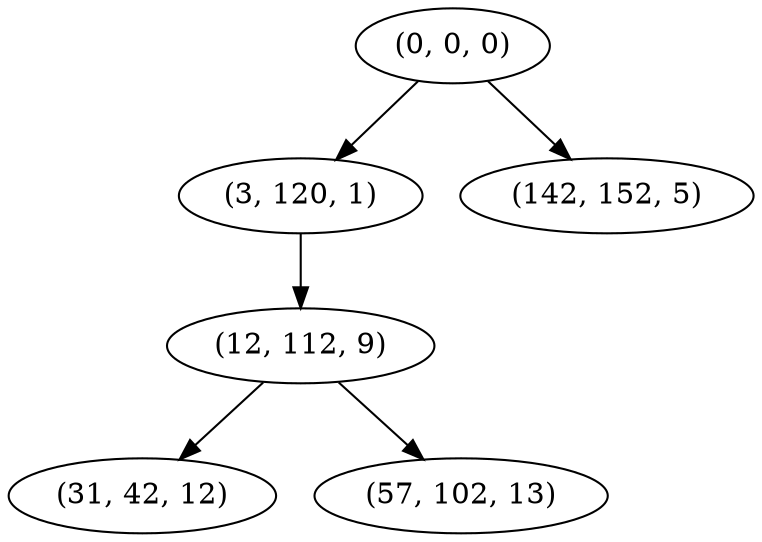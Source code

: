 digraph tree {
    "(0, 0, 0)";
    "(3, 120, 1)";
    "(12, 112, 9)";
    "(31, 42, 12)";
    "(57, 102, 13)";
    "(142, 152, 5)";
    "(0, 0, 0)" -> "(3, 120, 1)";
    "(0, 0, 0)" -> "(142, 152, 5)";
    "(3, 120, 1)" -> "(12, 112, 9)";
    "(12, 112, 9)" -> "(31, 42, 12)";
    "(12, 112, 9)" -> "(57, 102, 13)";
}

